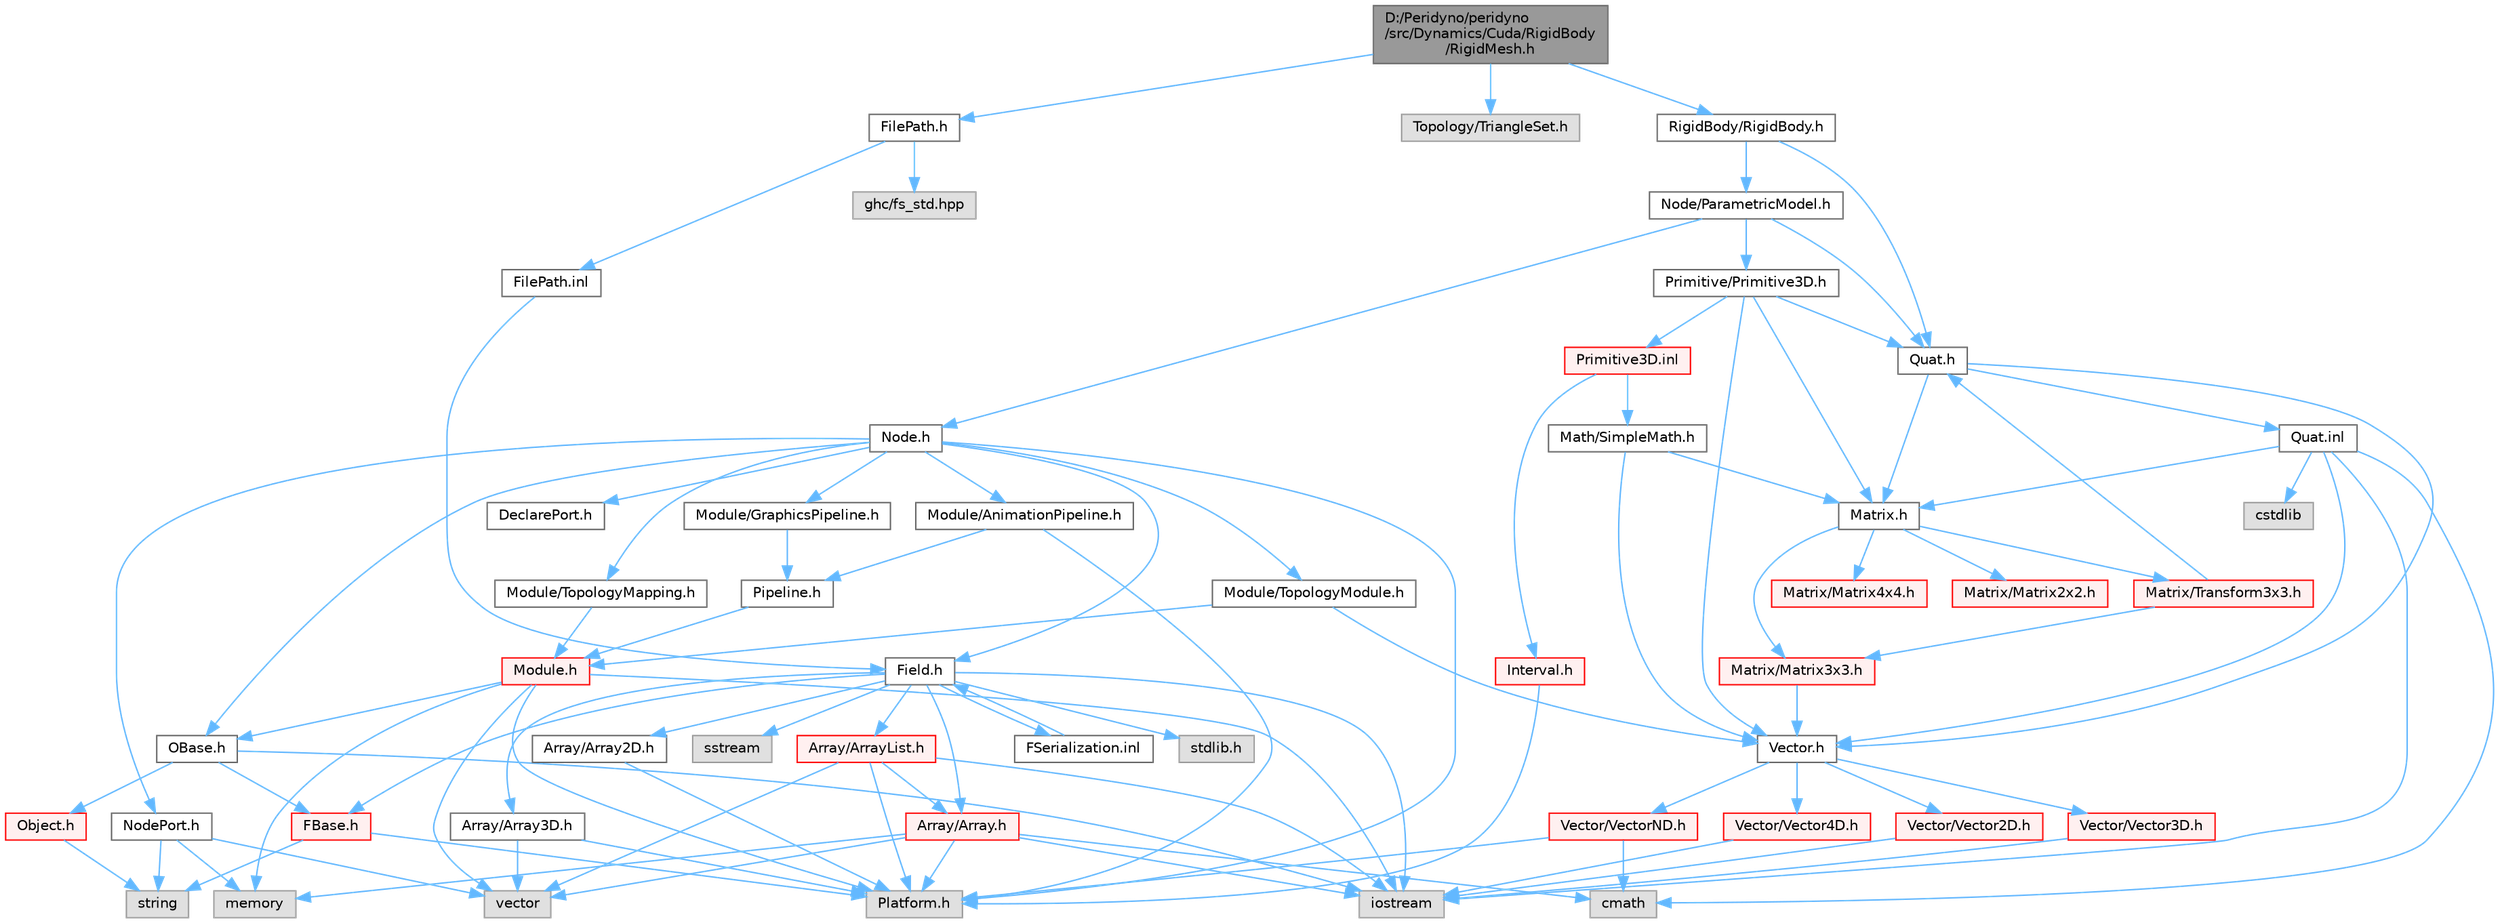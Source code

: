 digraph "D:/Peridyno/peridyno/src/Dynamics/Cuda/RigidBody/RigidMesh.h"
{
 // LATEX_PDF_SIZE
  bgcolor="transparent";
  edge [fontname=Helvetica,fontsize=10,labelfontname=Helvetica,labelfontsize=10];
  node [fontname=Helvetica,fontsize=10,shape=box,height=0.2,width=0.4];
  Node1 [id="Node000001",label="D:/Peridyno/peridyno\l/src/Dynamics/Cuda/RigidBody\l/RigidMesh.h",height=0.2,width=0.4,color="gray40", fillcolor="grey60", style="filled", fontcolor="black",tooltip=" "];
  Node1 -> Node2 [id="edge1_Node000001_Node000002",color="steelblue1",style="solid",tooltip=" "];
  Node2 [id="Node000002",label="RigidBody/RigidBody.h",height=0.2,width=0.4,color="grey40", fillcolor="white", style="filled",URL="$_rigid_body_8h.html",tooltip=" "];
  Node2 -> Node3 [id="edge2_Node000002_Node000003",color="steelblue1",style="solid",tooltip=" "];
  Node3 [id="Node000003",label="Node/ParametricModel.h",height=0.2,width=0.4,color="grey40", fillcolor="white", style="filled",URL="$_parametric_model_8h.html",tooltip=" "];
  Node3 -> Node4 [id="edge3_Node000003_Node000004",color="steelblue1",style="solid",tooltip=" "];
  Node4 [id="Node000004",label="Node.h",height=0.2,width=0.4,color="grey40", fillcolor="white", style="filled",URL="$_node_8h.html",tooltip=" "];
  Node4 -> Node5 [id="edge4_Node000004_Node000005",color="steelblue1",style="solid",tooltip=" "];
  Node5 [id="Node000005",label="OBase.h",height=0.2,width=0.4,color="grey40", fillcolor="white", style="filled",URL="$_o_base_8h.html",tooltip=" "];
  Node5 -> Node6 [id="edge5_Node000005_Node000006",color="steelblue1",style="solid",tooltip=" "];
  Node6 [id="Node000006",label="iostream",height=0.2,width=0.4,color="grey60", fillcolor="#E0E0E0", style="filled",tooltip=" "];
  Node5 -> Node7 [id="edge6_Node000005_Node000007",color="steelblue1",style="solid",tooltip=" "];
  Node7 [id="Node000007",label="FBase.h",height=0.2,width=0.4,color="red", fillcolor="#FFF0F0", style="filled",URL="$_f_base_8h.html",tooltip=" "];
  Node7 -> Node8 [id="edge7_Node000007_Node000008",color="steelblue1",style="solid",tooltip=" "];
  Node8 [id="Node000008",label="Platform.h",height=0.2,width=0.4,color="grey60", fillcolor="#E0E0E0", style="filled",tooltip=" "];
  Node7 -> Node11 [id="edge8_Node000007_Node000011",color="steelblue1",style="solid",tooltip=" "];
  Node11 [id="Node000011",label="string",height=0.2,width=0.4,color="grey60", fillcolor="#E0E0E0", style="filled",tooltip=" "];
  Node5 -> Node14 [id="edge9_Node000005_Node000014",color="steelblue1",style="solid",tooltip=" "];
  Node14 [id="Node000014",label="Object.h",height=0.2,width=0.4,color="red", fillcolor="#FFF0F0", style="filled",URL="$_object_8h.html",tooltip=" "];
  Node14 -> Node11 [id="edge10_Node000014_Node000011",color="steelblue1",style="solid",tooltip=" "];
  Node4 -> Node17 [id="edge11_Node000004_Node000017",color="steelblue1",style="solid",tooltip=" "];
  Node17 [id="Node000017",label="Field.h",height=0.2,width=0.4,color="grey40", fillcolor="white", style="filled",URL="$_field_8h.html",tooltip=" "];
  Node17 -> Node6 [id="edge12_Node000017_Node000006",color="steelblue1",style="solid",tooltip=" "];
  Node17 -> Node18 [id="edge13_Node000017_Node000018",color="steelblue1",style="solid",tooltip=" "];
  Node18 [id="Node000018",label="stdlib.h",height=0.2,width=0.4,color="grey60", fillcolor="#E0E0E0", style="filled",tooltip=" "];
  Node17 -> Node19 [id="edge14_Node000017_Node000019",color="steelblue1",style="solid",tooltip=" "];
  Node19 [id="Node000019",label="sstream",height=0.2,width=0.4,color="grey60", fillcolor="#E0E0E0", style="filled",tooltip=" "];
  Node17 -> Node7 [id="edge15_Node000017_Node000007",color="steelblue1",style="solid",tooltip=" "];
  Node17 -> Node20 [id="edge16_Node000017_Node000020",color="steelblue1",style="solid",tooltip=" "];
  Node20 [id="Node000020",label="Array/Array.h",height=0.2,width=0.4,color="red", fillcolor="#FFF0F0", style="filled",URL="$_array_8h.html",tooltip=" "];
  Node20 -> Node8 [id="edge17_Node000020_Node000008",color="steelblue1",style="solid",tooltip=" "];
  Node20 -> Node22 [id="edge18_Node000020_Node000022",color="steelblue1",style="solid",tooltip=" "];
  Node22 [id="Node000022",label="vector",height=0.2,width=0.4,color="grey60", fillcolor="#E0E0E0", style="filled",tooltip=" "];
  Node20 -> Node6 [id="edge19_Node000020_Node000006",color="steelblue1",style="solid",tooltip=" "];
  Node20 -> Node24 [id="edge20_Node000020_Node000024",color="steelblue1",style="solid",tooltip=" "];
  Node24 [id="Node000024",label="memory",height=0.2,width=0.4,color="grey60", fillcolor="#E0E0E0", style="filled",tooltip=" "];
  Node20 -> Node25 [id="edge21_Node000020_Node000025",color="steelblue1",style="solid",tooltip=" "];
  Node25 [id="Node000025",label="cmath",height=0.2,width=0.4,color="grey60", fillcolor="#E0E0E0", style="filled",tooltip=" "];
  Node17 -> Node26 [id="edge22_Node000017_Node000026",color="steelblue1",style="solid",tooltip=" "];
  Node26 [id="Node000026",label="Array/Array2D.h",height=0.2,width=0.4,color="grey40", fillcolor="white", style="filled",URL="$_array2_d_8h.html",tooltip=" "];
  Node26 -> Node8 [id="edge23_Node000026_Node000008",color="steelblue1",style="solid",tooltip=" "];
  Node17 -> Node27 [id="edge24_Node000017_Node000027",color="steelblue1",style="solid",tooltip=" "];
  Node27 [id="Node000027",label="Array/Array3D.h",height=0.2,width=0.4,color="grey40", fillcolor="white", style="filled",URL="$_array3_d_8h.html",tooltip=" "];
  Node27 -> Node8 [id="edge25_Node000027_Node000008",color="steelblue1",style="solid",tooltip=" "];
  Node27 -> Node22 [id="edge26_Node000027_Node000022",color="steelblue1",style="solid",tooltip=" "];
  Node17 -> Node28 [id="edge27_Node000017_Node000028",color="steelblue1",style="solid",tooltip=" "];
  Node28 [id="Node000028",label="Array/ArrayList.h",height=0.2,width=0.4,color="red", fillcolor="#FFF0F0", style="filled",URL="$_array_list_8h.html",tooltip=" "];
  Node28 -> Node22 [id="edge28_Node000028_Node000022",color="steelblue1",style="solid",tooltip=" "];
  Node28 -> Node6 [id="edge29_Node000028_Node000006",color="steelblue1",style="solid",tooltip=" "];
  Node28 -> Node8 [id="edge30_Node000028_Node000008",color="steelblue1",style="solid",tooltip=" "];
  Node28 -> Node20 [id="edge31_Node000028_Node000020",color="steelblue1",style="solid",tooltip=" "];
  Node17 -> Node69 [id="edge32_Node000017_Node000069",color="steelblue1",style="solid",tooltip=" "];
  Node69 [id="Node000069",label="FSerialization.inl",height=0.2,width=0.4,color="grey40", fillcolor="white", style="filled",URL="$_f_serialization_8inl.html",tooltip=" "];
  Node69 -> Node17 [id="edge33_Node000069_Node000017",color="steelblue1",style="solid",tooltip=" "];
  Node4 -> Node8 [id="edge34_Node000004_Node000008",color="steelblue1",style="solid",tooltip=" "];
  Node4 -> Node70 [id="edge35_Node000004_Node000070",color="steelblue1",style="solid",tooltip=" "];
  Node70 [id="Node000070",label="DeclarePort.h",height=0.2,width=0.4,color="grey40", fillcolor="white", style="filled",URL="$_declare_port_8h.html",tooltip=" "];
  Node4 -> Node71 [id="edge36_Node000004_Node000071",color="steelblue1",style="solid",tooltip=" "];
  Node71 [id="Node000071",label="NodePort.h",height=0.2,width=0.4,color="grey40", fillcolor="white", style="filled",URL="$_node_port_8h.html",tooltip=" "];
  Node71 -> Node11 [id="edge37_Node000071_Node000011",color="steelblue1",style="solid",tooltip=" "];
  Node71 -> Node22 [id="edge38_Node000071_Node000022",color="steelblue1",style="solid",tooltip=" "];
  Node71 -> Node24 [id="edge39_Node000071_Node000024",color="steelblue1",style="solid",tooltip=" "];
  Node4 -> Node72 [id="edge40_Node000004_Node000072",color="steelblue1",style="solid",tooltip=" "];
  Node72 [id="Node000072",label="Module/TopologyModule.h",height=0.2,width=0.4,color="grey40", fillcolor="white", style="filled",URL="$_topology_module_8h.html",tooltip=" "];
  Node72 -> Node33 [id="edge41_Node000072_Node000033",color="steelblue1",style="solid",tooltip=" "];
  Node33 [id="Node000033",label="Vector.h",height=0.2,width=0.4,color="grey40", fillcolor="white", style="filled",URL="$_vector_8h.html",tooltip=" "];
  Node33 -> Node34 [id="edge42_Node000033_Node000034",color="steelblue1",style="solid",tooltip=" "];
  Node34 [id="Node000034",label="Vector/Vector2D.h",height=0.2,width=0.4,color="red", fillcolor="#FFF0F0", style="filled",URL="$_vector2_d_8h.html",tooltip=" "];
  Node34 -> Node6 [id="edge43_Node000034_Node000006",color="steelblue1",style="solid",tooltip=" "];
  Node33 -> Node40 [id="edge44_Node000033_Node000040",color="steelblue1",style="solid",tooltip=" "];
  Node40 [id="Node000040",label="Vector/Vector3D.h",height=0.2,width=0.4,color="red", fillcolor="#FFF0F0", style="filled",URL="$_vector3_d_8h.html",tooltip=" "];
  Node40 -> Node6 [id="edge45_Node000040_Node000006",color="steelblue1",style="solid",tooltip=" "];
  Node33 -> Node43 [id="edge46_Node000033_Node000043",color="steelblue1",style="solid",tooltip=" "];
  Node43 [id="Node000043",label="Vector/Vector4D.h",height=0.2,width=0.4,color="red", fillcolor="#FFF0F0", style="filled",URL="$_vector4_d_8h.html",tooltip=" "];
  Node43 -> Node6 [id="edge47_Node000043_Node000006",color="steelblue1",style="solid",tooltip=" "];
  Node33 -> Node46 [id="edge48_Node000033_Node000046",color="steelblue1",style="solid",tooltip=" "];
  Node46 [id="Node000046",label="Vector/VectorND.h",height=0.2,width=0.4,color="red", fillcolor="#FFF0F0", style="filled",URL="$_vector_n_d_8h.html",tooltip=" "];
  Node46 -> Node25 [id="edge49_Node000046_Node000025",color="steelblue1",style="solid",tooltip=" "];
  Node46 -> Node8 [id="edge50_Node000046_Node000008",color="steelblue1",style="solid",tooltip=" "];
  Node72 -> Node73 [id="edge51_Node000072_Node000073",color="steelblue1",style="solid",tooltip=" "];
  Node73 [id="Node000073",label="Module.h",height=0.2,width=0.4,color="red", fillcolor="#FFF0F0", style="filled",URL="$_module_8h.html",tooltip=" "];
  Node73 -> Node8 [id="edge52_Node000073_Node000008",color="steelblue1",style="solid",tooltip=" "];
  Node73 -> Node24 [id="edge53_Node000073_Node000024",color="steelblue1",style="solid",tooltip=" "];
  Node73 -> Node22 [id="edge54_Node000073_Node000022",color="steelblue1",style="solid",tooltip=" "];
  Node73 -> Node6 [id="edge55_Node000073_Node000006",color="steelblue1",style="solid",tooltip=" "];
  Node73 -> Node5 [id="edge56_Node000073_Node000005",color="steelblue1",style="solid",tooltip=" "];
  Node4 -> Node93 [id="edge57_Node000004_Node000093",color="steelblue1",style="solid",tooltip=" "];
  Node93 [id="Node000093",label="Module/TopologyMapping.h",height=0.2,width=0.4,color="grey40", fillcolor="white", style="filled",URL="$_topology_mapping_8h.html",tooltip=" "];
  Node93 -> Node73 [id="edge58_Node000093_Node000073",color="steelblue1",style="solid",tooltip=" "];
  Node4 -> Node94 [id="edge59_Node000004_Node000094",color="steelblue1",style="solid",tooltip=" "];
  Node94 [id="Node000094",label="Module/AnimationPipeline.h",height=0.2,width=0.4,color="grey40", fillcolor="white", style="filled",URL="$_animation_pipeline_8h.html",tooltip=" "];
  Node94 -> Node95 [id="edge60_Node000094_Node000095",color="steelblue1",style="solid",tooltip=" "];
  Node95 [id="Node000095",label="Pipeline.h",height=0.2,width=0.4,color="grey40", fillcolor="white", style="filled",URL="$_pipeline_8h.html",tooltip=" "];
  Node95 -> Node73 [id="edge61_Node000095_Node000073",color="steelblue1",style="solid",tooltip=" "];
  Node94 -> Node8 [id="edge62_Node000094_Node000008",color="steelblue1",style="solid",tooltip=" "];
  Node4 -> Node96 [id="edge63_Node000004_Node000096",color="steelblue1",style="solid",tooltip=" "];
  Node96 [id="Node000096",label="Module/GraphicsPipeline.h",height=0.2,width=0.4,color="grey40", fillcolor="white", style="filled",URL="$_graphics_pipeline_8h.html",tooltip=" "];
  Node96 -> Node95 [id="edge64_Node000096_Node000095",color="steelblue1",style="solid",tooltip=" "];
  Node3 -> Node64 [id="edge65_Node000003_Node000064",color="steelblue1",style="solid",tooltip=" "];
  Node64 [id="Node000064",label="Quat.h",height=0.2,width=0.4,color="grey40", fillcolor="white", style="filled",URL="$_quat_8h.html",tooltip="Implementation of quaternion."];
  Node64 -> Node33 [id="edge66_Node000064_Node000033",color="steelblue1",style="solid",tooltip=" "];
  Node64 -> Node51 [id="edge67_Node000064_Node000051",color="steelblue1",style="solid",tooltip=" "];
  Node51 [id="Node000051",label="Matrix.h",height=0.2,width=0.4,color="grey40", fillcolor="white", style="filled",URL="$_matrix_8h.html",tooltip=" "];
  Node51 -> Node52 [id="edge68_Node000051_Node000052",color="steelblue1",style="solid",tooltip=" "];
  Node52 [id="Node000052",label="Matrix/Matrix2x2.h",height=0.2,width=0.4,color="red", fillcolor="#FFF0F0", style="filled",URL="$_matrix2x2_8h.html",tooltip=" "];
  Node51 -> Node57 [id="edge69_Node000051_Node000057",color="steelblue1",style="solid",tooltip=" "];
  Node57 [id="Node000057",label="Matrix/Matrix3x3.h",height=0.2,width=0.4,color="red", fillcolor="#FFF0F0", style="filled",URL="$_matrix3x3_8h.html",tooltip=" "];
  Node57 -> Node33 [id="edge70_Node000057_Node000033",color="steelblue1",style="solid",tooltip=" "];
  Node51 -> Node60 [id="edge71_Node000051_Node000060",color="steelblue1",style="solid",tooltip=" "];
  Node60 [id="Node000060",label="Matrix/Matrix4x4.h",height=0.2,width=0.4,color="red", fillcolor="#FFF0F0", style="filled",URL="$_matrix4x4_8h.html",tooltip=" "];
  Node51 -> Node63 [id="edge72_Node000051_Node000063",color="steelblue1",style="solid",tooltip=" "];
  Node63 [id="Node000063",label="Matrix/Transform3x3.h",height=0.2,width=0.4,color="red", fillcolor="#FFF0F0", style="filled",URL="$_transform3x3_8h.html",tooltip=" "];
  Node63 -> Node64 [id="edge73_Node000063_Node000064",color="steelblue1",style="solid",tooltip=" "];
  Node63 -> Node57 [id="edge74_Node000063_Node000057",color="steelblue1",style="solid",tooltip=" "];
  Node64 -> Node65 [id="edge75_Node000064_Node000065",color="steelblue1",style="solid",tooltip=" "];
  Node65 [id="Node000065",label="Quat.inl",height=0.2,width=0.4,color="grey40", fillcolor="white", style="filled",URL="$_quat_8inl.html",tooltip=" "];
  Node65 -> Node25 [id="edge76_Node000065_Node000025",color="steelblue1",style="solid",tooltip=" "];
  Node65 -> Node66 [id="edge77_Node000065_Node000066",color="steelblue1",style="solid",tooltip=" "];
  Node66 [id="Node000066",label="cstdlib",height=0.2,width=0.4,color="grey60", fillcolor="#E0E0E0", style="filled",tooltip=" "];
  Node65 -> Node6 [id="edge78_Node000065_Node000006",color="steelblue1",style="solid",tooltip=" "];
  Node65 -> Node33 [id="edge79_Node000065_Node000033",color="steelblue1",style="solid",tooltip=" "];
  Node65 -> Node51 [id="edge80_Node000065_Node000051",color="steelblue1",style="solid",tooltip=" "];
  Node3 -> Node97 [id="edge81_Node000003_Node000097",color="steelblue1",style="solid",tooltip=" "];
  Node97 [id="Node000097",label="Primitive/Primitive3D.h",height=0.2,width=0.4,color="grey40", fillcolor="white", style="filled",URL="$_primitive3_d_8h.html",tooltip=" "];
  Node97 -> Node33 [id="edge82_Node000097_Node000033",color="steelblue1",style="solid",tooltip=" "];
  Node97 -> Node51 [id="edge83_Node000097_Node000051",color="steelblue1",style="solid",tooltip=" "];
  Node97 -> Node64 [id="edge84_Node000097_Node000064",color="steelblue1",style="solid",tooltip=" "];
  Node97 -> Node98 [id="edge85_Node000097_Node000098",color="steelblue1",style="solid",tooltip=" "];
  Node98 [id="Node000098",label="Primitive3D.inl",height=0.2,width=0.4,color="red", fillcolor="#FFF0F0", style="filled",URL="$_primitive3_d_8inl.html",tooltip=" "];
  Node98 -> Node32 [id="edge86_Node000098_Node000032",color="steelblue1",style="solid",tooltip=" "];
  Node32 [id="Node000032",label="Math/SimpleMath.h",height=0.2,width=0.4,color="grey40", fillcolor="white", style="filled",URL="$_simple_math_8h.html",tooltip=" "];
  Node32 -> Node33 [id="edge87_Node000032_Node000033",color="steelblue1",style="solid",tooltip=" "];
  Node32 -> Node51 [id="edge88_Node000032_Node000051",color="steelblue1",style="solid",tooltip=" "];
  Node98 -> Node99 [id="edge89_Node000098_Node000099",color="steelblue1",style="solid",tooltip=" "];
  Node99 [id="Node000099",label="Interval.h",height=0.2,width=0.4,color="red", fillcolor="#FFF0F0", style="filled",URL="$_interval_8h.html",tooltip=" "];
  Node99 -> Node8 [id="edge90_Node000099_Node000008",color="steelblue1",style="solid",tooltip=" "];
  Node2 -> Node64 [id="edge91_Node000002_Node000064",color="steelblue1",style="solid",tooltip=" "];
  Node1 -> Node101 [id="edge92_Node000001_Node000101",color="steelblue1",style="solid",tooltip=" "];
  Node101 [id="Node000101",label="Topology/TriangleSet.h",height=0.2,width=0.4,color="grey60", fillcolor="#E0E0E0", style="filled",tooltip=" "];
  Node1 -> Node102 [id="edge93_Node000001_Node000102",color="steelblue1",style="solid",tooltip=" "];
  Node102 [id="Node000102",label="FilePath.h",height=0.2,width=0.4,color="grey40", fillcolor="white", style="filled",URL="$_file_path_8h.html",tooltip=" "];
  Node102 -> Node103 [id="edge94_Node000102_Node000103",color="steelblue1",style="solid",tooltip=" "];
  Node103 [id="Node000103",label="ghc/fs_std.hpp",height=0.2,width=0.4,color="grey60", fillcolor="#E0E0E0", style="filled",tooltip=" "];
  Node102 -> Node104 [id="edge95_Node000102_Node000104",color="steelblue1",style="solid",tooltip=" "];
  Node104 [id="Node000104",label="FilePath.inl",height=0.2,width=0.4,color="grey40", fillcolor="white", style="filled",URL="$_file_path_8inl.html",tooltip=" "];
  Node104 -> Node17 [id="edge96_Node000104_Node000017",color="steelblue1",style="solid",tooltip=" "];
}
